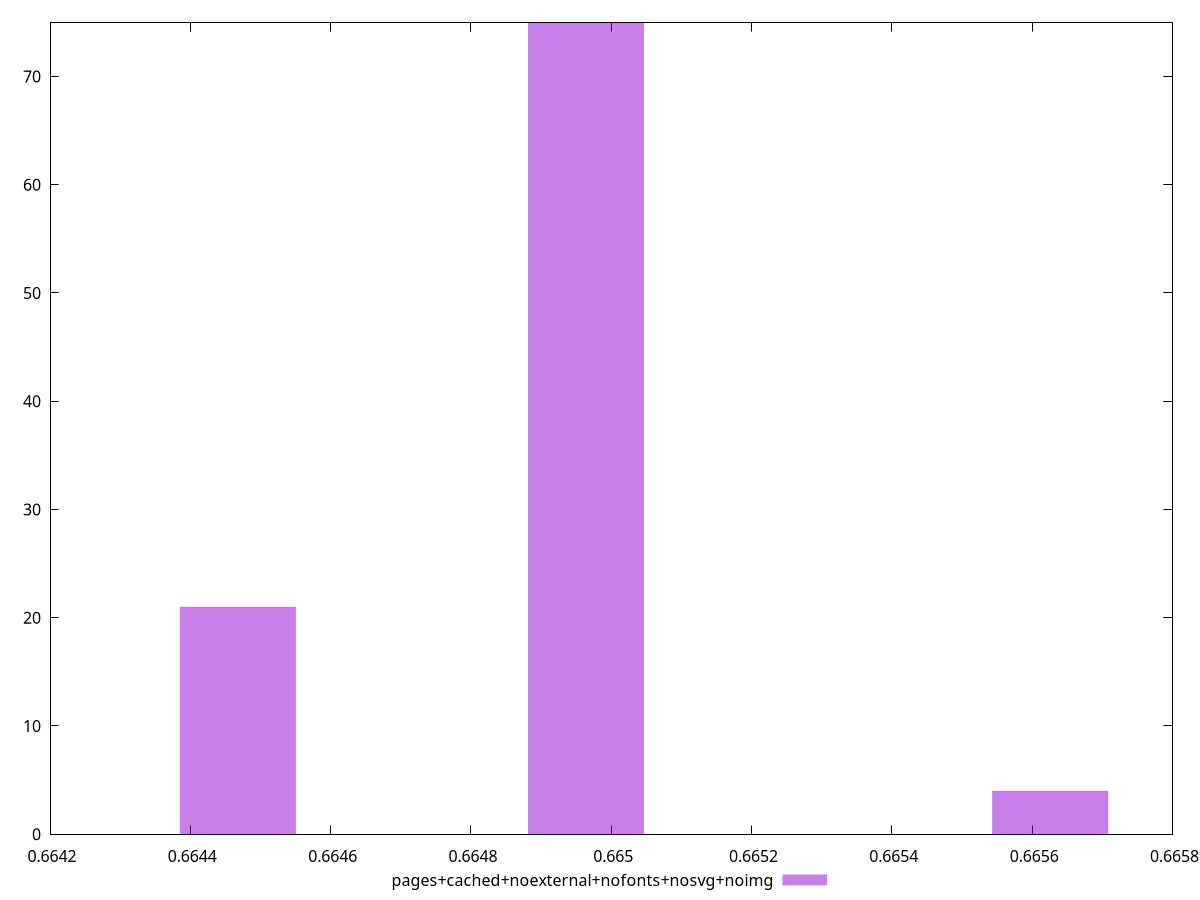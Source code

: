 $_pagesCachedNoexternalNofontsNosvgNoimg <<EOF
0.6644677779358453 21
0.6649640197416227 75
0.6656256754826592 4
EOF
set key outside below
set terminal pngcairo
set output "report_00004_2020-11-02T20-21-41.718Z/uses-rel-preload/pages+cached+noexternal+nofonts+nosvg+noimg//hist.png"
set yrange [0:75]
set boxwidth 0.00016541393525911012
set style fill transparent solid 0.5 noborder
plot $_pagesCachedNoexternalNofontsNosvgNoimg title "pages+cached+noexternal+nofonts+nosvg+noimg" with boxes ,